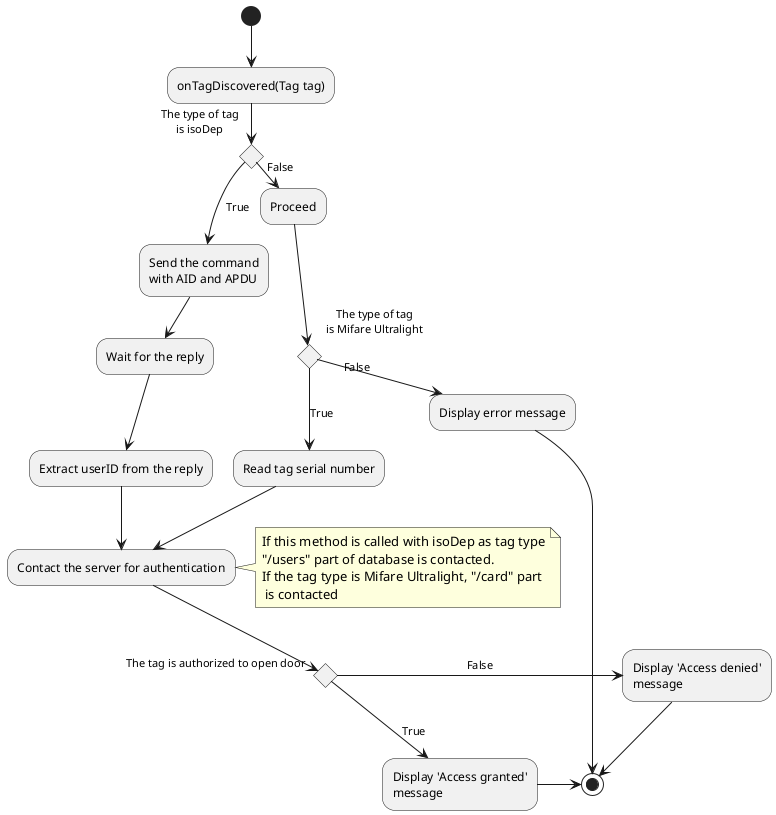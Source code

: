 @startuml
(*)  --> "onTagDiscovered(Tag tag)"
If "The type of tag\nis isoDep" then
--> [True] "Send the command\nwith AID and APDU"
--> "Wait for the reply"
--> "Extract userID from the reply"
--> "Contact the server for authentication" as CS
note right : If this method is called with isoDep as tag type\n"/users" part of database is contacted.\nIf the tag type is Mifare Ultralight, "/card" part\n is contacted

else
-> [False] "Proceed"

  if "The type of tag\nis Mifare Ultralight" then
    --> [True] "Read tag serial number"
    --> CS

    else
    -> [False] "Display error message"
    -->(*)
    endif

Endif

CS --> if "The tag is authorized to open door" then
              --> [True] "Display 'Access granted'\nmessage"
              ->(*)
              else
              -> [False] "Display 'Access denied'\nmessage"
              -->(*)

@enduml